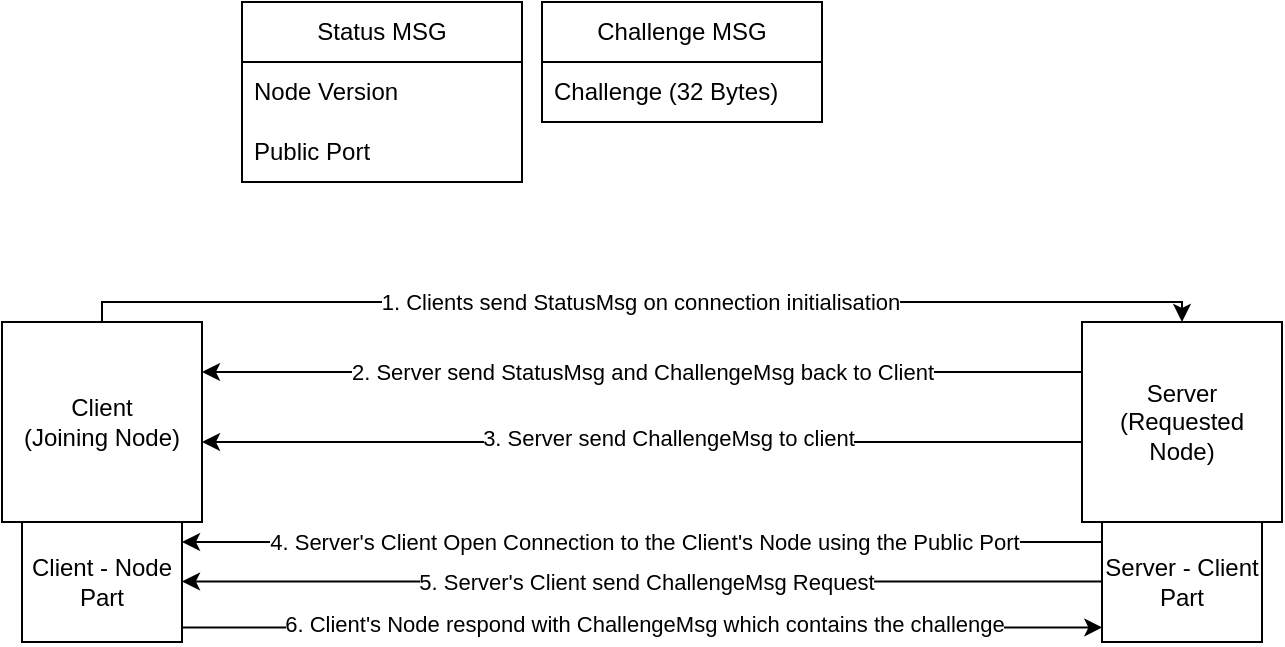 <mxfile version="24.9.1">
  <diagram name="Seite-1" id="4ZeEBDD8Zglf_izj69cS">
    <mxGraphModel dx="819" dy="1579" grid="1" gridSize="10" guides="1" tooltips="1" connect="1" arrows="1" fold="1" page="1" pageScale="1" pageWidth="827" pageHeight="1169" math="0" shadow="0">
      <root>
        <mxCell id="0" />
        <mxCell id="1" parent="0" />
        <mxCell id="EJUvLcKyhWsrcCXMegbK-39" value="Status MSG" style="swimlane;fontStyle=0;childLayout=stackLayout;horizontal=1;startSize=30;horizontalStack=0;resizeParent=1;resizeParentMax=0;resizeLast=0;collapsible=1;marginBottom=0;whiteSpace=wrap;html=1;" parent="1" vertex="1">
          <mxGeometry x="200" y="-990" width="140" height="90" as="geometry" />
        </mxCell>
        <mxCell id="EJUvLcKyhWsrcCXMegbK-40" value="Node Version" style="text;strokeColor=none;fillColor=none;align=left;verticalAlign=middle;spacingLeft=4;spacingRight=4;overflow=hidden;points=[[0,0.5],[1,0.5]];portConstraint=eastwest;rotatable=0;whiteSpace=wrap;html=1;" parent="EJUvLcKyhWsrcCXMegbK-39" vertex="1">
          <mxGeometry y="30" width="140" height="30" as="geometry" />
        </mxCell>
        <mxCell id="EJUvLcKyhWsrcCXMegbK-41" value="Public Port" style="text;strokeColor=none;fillColor=none;align=left;verticalAlign=middle;spacingLeft=4;spacingRight=4;overflow=hidden;points=[[0,0.5],[1,0.5]];portConstraint=eastwest;rotatable=0;whiteSpace=wrap;html=1;" parent="EJUvLcKyhWsrcCXMegbK-39" vertex="1">
          <mxGeometry y="60" width="140" height="30" as="geometry" />
        </mxCell>
        <mxCell id="EJUvLcKyhWsrcCXMegbK-43" value="Challenge MSG" style="swimlane;fontStyle=0;childLayout=stackLayout;horizontal=1;startSize=30;horizontalStack=0;resizeParent=1;resizeParentMax=0;resizeLast=0;collapsible=1;marginBottom=0;whiteSpace=wrap;html=1;" parent="1" vertex="1">
          <mxGeometry x="350" y="-990" width="140" height="60" as="geometry" />
        </mxCell>
        <mxCell id="EJUvLcKyhWsrcCXMegbK-44" value="Challenge (32 Bytes)" style="text;strokeColor=none;fillColor=none;align=left;verticalAlign=middle;spacingLeft=4;spacingRight=4;overflow=hidden;points=[[0,0.5],[1,0.5]];portConstraint=eastwest;rotatable=0;whiteSpace=wrap;html=1;" parent="EJUvLcKyhWsrcCXMegbK-43" vertex="1">
          <mxGeometry y="30" width="140" height="30" as="geometry" />
        </mxCell>
        <mxCell id="EJUvLcKyhWsrcCXMegbK-60" value="&lt;div&gt;Client&lt;/div&gt;&lt;div&gt;(Joining Node)&lt;/div&gt;" style="whiteSpace=wrap;html=1;imageAspect=1;deletable=1;" parent="1" vertex="1">
          <mxGeometry x="80" y="-830" width="100" height="100" as="geometry" />
        </mxCell>
        <mxCell id="EJUvLcKyhWsrcCXMegbK-68" style="edgeStyle=orthogonalEdgeStyle;rounded=0;orthogonalLoop=1;jettySize=auto;html=1;exitX=0;exitY=0.5;exitDx=0;exitDy=0;entryX=1;entryY=0.5;entryDx=0;entryDy=0;" parent="1" edge="1">
          <mxGeometry relative="1" as="geometry">
            <mxPoint x="170" y="-720" as="targetPoint" />
            <Array as="points">
              <mxPoint x="400" y="-720" />
              <mxPoint x="400" y="-720" />
            </Array>
            <mxPoint x="630" y="-720" as="sourcePoint" />
          </mxGeometry>
        </mxCell>
        <mxCell id="EJUvLcKyhWsrcCXMegbK-69" value="4. Server&#39;s Client Open Connection to the Client&#39;s Node using the Public Port" style="edgeLabel;html=1;align=center;verticalAlign=middle;resizable=0;points=[];" parent="EJUvLcKyhWsrcCXMegbK-68" vertex="1" connectable="0">
          <mxGeometry x="-0.002" y="1" relative="1" as="geometry">
            <mxPoint y="-1" as="offset" />
          </mxGeometry>
        </mxCell>
        <mxCell id="zN5CPtgA97Gpbx7eWYGF-4" style="edgeStyle=orthogonalEdgeStyle;rounded=0;orthogonalLoop=1;jettySize=auto;html=1;exitX=0;exitY=0.25;exitDx=0;exitDy=0;entryX=1;entryY=0.25;entryDx=0;entryDy=0;" edge="1" parent="1" source="EJUvLcKyhWsrcCXMegbK-61" target="EJUvLcKyhWsrcCXMegbK-60">
          <mxGeometry relative="1" as="geometry" />
        </mxCell>
        <mxCell id="zN5CPtgA97Gpbx7eWYGF-5" value="2. Server send StatusMsg and ChallengeMsg back to Client" style="edgeLabel;html=1;align=center;verticalAlign=middle;resizable=0;points=[];" vertex="1" connectable="0" parent="zN5CPtgA97Gpbx7eWYGF-4">
          <mxGeometry x="0.066" y="2" relative="1" as="geometry">
            <mxPoint x="14" y="-2" as="offset" />
          </mxGeometry>
        </mxCell>
        <mxCell id="EJUvLcKyhWsrcCXMegbK-61" value="Server (Requested Node)" style="whiteSpace=wrap;html=1;aspect=fixed;resizable=1;" parent="1" vertex="1">
          <mxGeometry x="620" y="-830" width="100" height="100" as="geometry" />
        </mxCell>
        <mxCell id="EJUvLcKyhWsrcCXMegbK-63" style="edgeStyle=orthogonalEdgeStyle;rounded=0;orthogonalLoop=1;jettySize=auto;html=1;exitX=0.5;exitY=0;exitDx=0;exitDy=0;entryX=0.5;entryY=0;entryDx=0;entryDy=0;" parent="1" source="EJUvLcKyhWsrcCXMegbK-60" target="EJUvLcKyhWsrcCXMegbK-61" edge="1">
          <mxGeometry relative="1" as="geometry">
            <Array as="points">
              <mxPoint x="130" y="-840" />
              <mxPoint x="670" y="-840" />
            </Array>
            <mxPoint x="160" y="-835.03" as="sourcePoint" />
            <mxPoint x="660" y="-855.03" as="targetPoint" />
          </mxGeometry>
        </mxCell>
        <mxCell id="zN5CPtgA97Gpbx7eWYGF-2" value="&lt;div&gt;1. Clients send StatusMsg on connection initialisation&lt;/div&gt;" style="edgeLabel;html=1;align=center;verticalAlign=middle;resizable=0;points=[];" vertex="1" connectable="0" parent="EJUvLcKyhWsrcCXMegbK-63">
          <mxGeometry x="-0.148" y="-1" relative="1" as="geometry">
            <mxPoint x="40" y="-1" as="offset" />
          </mxGeometry>
        </mxCell>
        <mxCell id="EJUvLcKyhWsrcCXMegbK-65" value="" style="endArrow=classic;html=1;rounded=0;exitX=0;exitY=0.75;exitDx=0;exitDy=0;entryX=1;entryY=0.75;entryDx=0;entryDy=0;" parent="1" edge="1">
          <mxGeometry width="50" height="50" relative="1" as="geometry">
            <mxPoint x="620" y="-770" as="sourcePoint" />
            <mxPoint x="180" y="-770" as="targetPoint" />
            <Array as="points">
              <mxPoint x="400" y="-770" />
            </Array>
          </mxGeometry>
        </mxCell>
        <mxCell id="EJUvLcKyhWsrcCXMegbK-66" value="3. Server send ChallengeMsg to client" style="edgeLabel;html=1;align=center;verticalAlign=middle;resizable=0;points=[];" parent="EJUvLcKyhWsrcCXMegbK-65" vertex="1" connectable="0">
          <mxGeometry x="-0.059" y="-2" relative="1" as="geometry">
            <mxPoint as="offset" />
          </mxGeometry>
        </mxCell>
        <mxCell id="zN5CPtgA97Gpbx7eWYGF-17" value="Client - Node Part" style="rounded=0;whiteSpace=wrap;html=1;" vertex="1" parent="1">
          <mxGeometry x="90" y="-730" width="80" height="60" as="geometry" />
        </mxCell>
        <mxCell id="zN5CPtgA97Gpbx7eWYGF-18" value="Server - Client Part" style="rounded=0;whiteSpace=wrap;html=1;" vertex="1" parent="1">
          <mxGeometry x="630" y="-730" width="80" height="60" as="geometry" />
        </mxCell>
        <mxCell id="zN5CPtgA97Gpbx7eWYGF-25" value="" style="edgeStyle=orthogonalEdgeStyle;rounded=0;orthogonalLoop=1;jettySize=auto;html=1;exitX=0;exitY=0.5;exitDx=0;exitDy=0;entryX=1;entryY=0.5;entryDx=0;entryDy=0;" edge="1" parent="1">
          <mxGeometry relative="1" as="geometry">
            <mxPoint x="170" y="-700.29" as="targetPoint" />
            <Array as="points">
              <mxPoint x="400" y="-700.29" />
              <mxPoint x="400" y="-700.29" />
            </Array>
            <mxPoint x="630" y="-700.29" as="sourcePoint" />
          </mxGeometry>
        </mxCell>
        <mxCell id="zN5CPtgA97Gpbx7eWYGF-26" value="5. Server&#39;s Client send ChallengeMsg Request" style="edgeLabel;html=1;align=center;verticalAlign=middle;resizable=0;points=[];" vertex="1" connectable="0" parent="zN5CPtgA97Gpbx7eWYGF-25">
          <mxGeometry x="-0.002" y="1" relative="1" as="geometry">
            <mxPoint x="1" y="-1" as="offset" />
          </mxGeometry>
        </mxCell>
        <mxCell id="zN5CPtgA97Gpbx7eWYGF-27" value="" style="edgeStyle=orthogonalEdgeStyle;rounded=0;orthogonalLoop=1;jettySize=auto;html=1;entryX=0.002;entryY=0.879;entryDx=0;entryDy=0;entryPerimeter=0;exitX=1.002;exitY=0.879;exitDx=0;exitDy=0;exitPerimeter=0;" edge="1" parent="1" source="zN5CPtgA97Gpbx7eWYGF-17" target="zN5CPtgA97Gpbx7eWYGF-18">
          <mxGeometry relative="1" as="geometry">
            <mxPoint x="627" y="-678" as="targetPoint" />
            <Array as="points" />
            <mxPoint x="230" y="-670" as="sourcePoint" />
          </mxGeometry>
        </mxCell>
        <mxCell id="zN5CPtgA97Gpbx7eWYGF-28" value="6. Client&#39;s Node respond with ChallengeMsg which contains the challenge" style="edgeLabel;html=1;align=center;verticalAlign=middle;resizable=0;points=[];" vertex="1" connectable="0" parent="zN5CPtgA97Gpbx7eWYGF-27">
          <mxGeometry x="-0.002" y="1" relative="1" as="geometry">
            <mxPoint x="1" y="-1" as="offset" />
          </mxGeometry>
        </mxCell>
      </root>
    </mxGraphModel>
  </diagram>
</mxfile>
